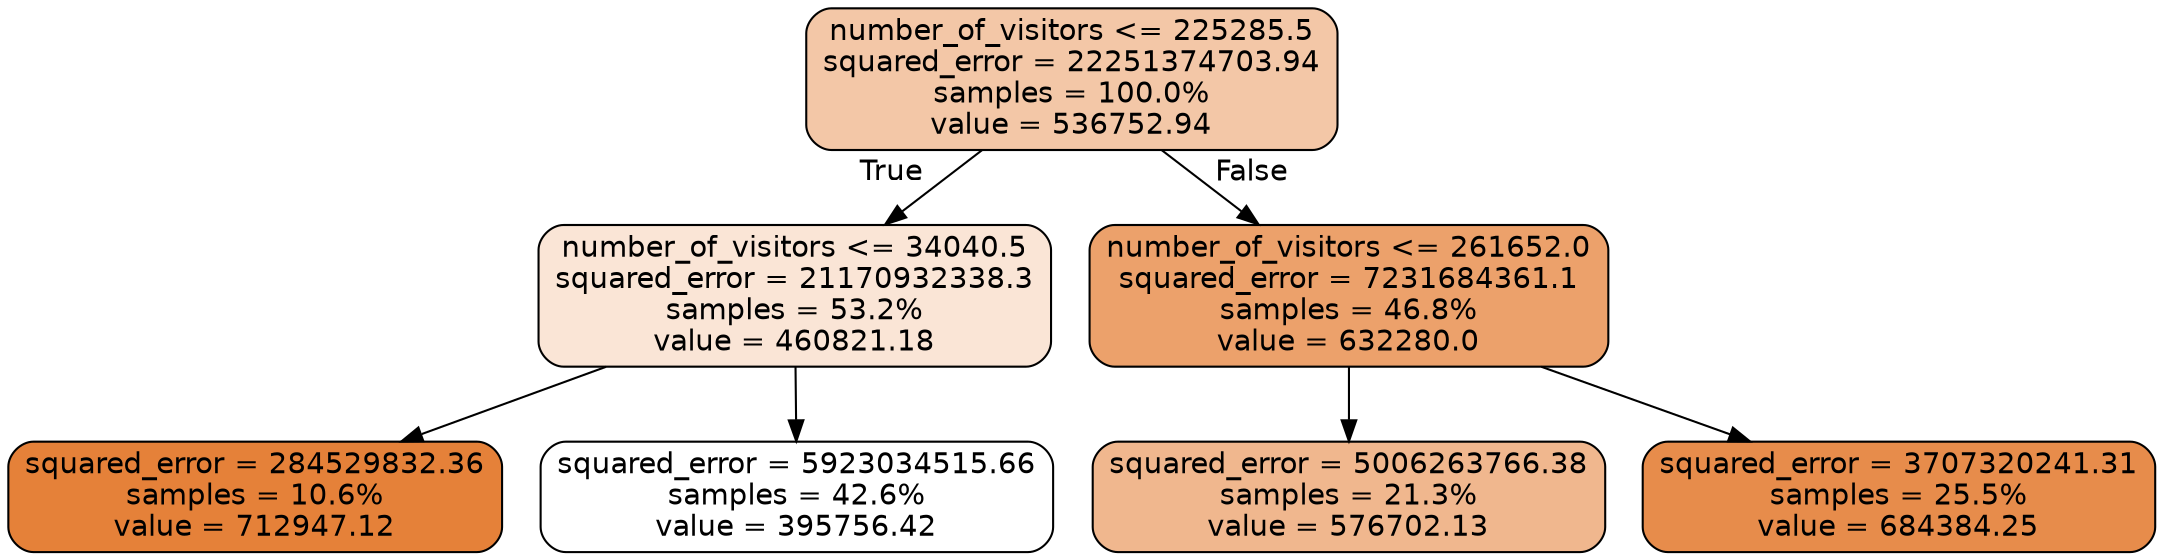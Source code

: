 digraph Tree {
node [shape=box, style="filled, rounded", color="black", fontname="helvetica"] ;
edge [fontname="helvetica"] ;
0 [label="number_of_visitors <= 225285.5\nsquared_error = 22251374703.94\nsamples = 100.0%\nvalue = 536752.94", fillcolor="#f3c7a7"] ;
1 [label="number_of_visitors <= 34040.5\nsquared_error = 21170932338.3\nsamples = 53.2%\nvalue = 460821.18", fillcolor="#fae5d6"] ;
0 -> 1 [labeldistance=2.5, labelangle=45, headlabel="True"] ;
2 [label="squared_error = 284529832.36\nsamples = 10.6%\nvalue = 712947.12", fillcolor="#e58139"] ;
1 -> 2 ;
3 [label="squared_error = 5923034515.66\nsamples = 42.6%\nvalue = 395756.42", fillcolor="#ffffff"] ;
1 -> 3 ;
4 [label="number_of_visitors <= 261652.0\nsquared_error = 7231684361.1\nsamples = 46.8%\nvalue = 632280.0", fillcolor="#eca16b"] ;
0 -> 4 [labeldistance=2.5, labelangle=-45, headlabel="False"] ;
5 [label="squared_error = 5006263766.38\nsamples = 21.3%\nvalue = 576702.13", fillcolor="#f0b78e"] ;
4 -> 5 ;
6 [label="squared_error = 3707320241.31\nsamples = 25.5%\nvalue = 684384.25", fillcolor="#e78c4b"] ;
4 -> 6 ;
}
